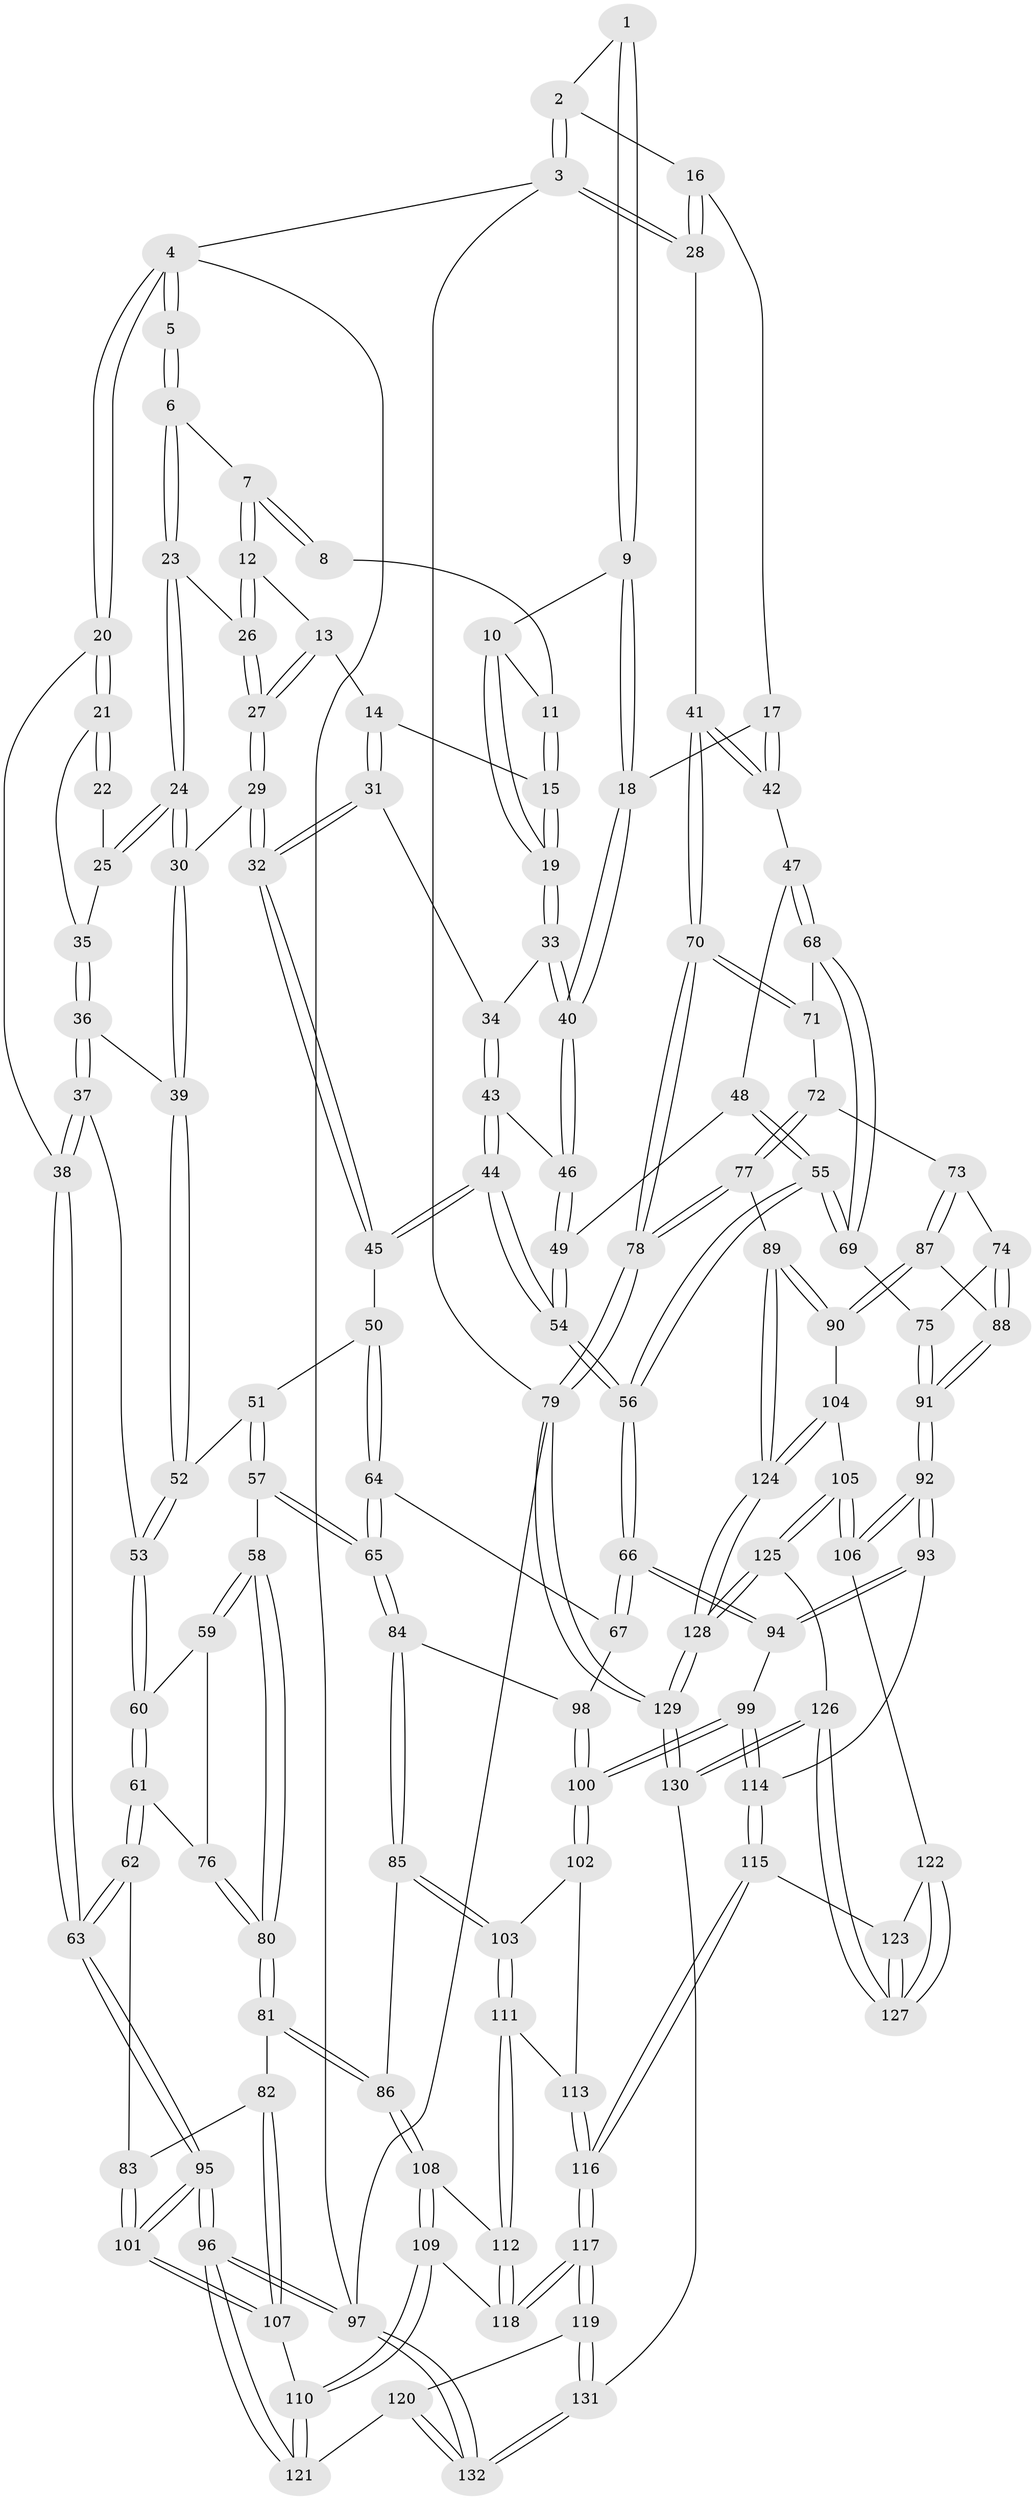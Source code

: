 // coarse degree distribution, {3: 0.09782608695652174, 5: 0.358695652173913, 6: 0.07608695652173914, 4: 0.44565217391304346, 2: 0.021739130434782608}
// Generated by graph-tools (version 1.1) at 2025/52/02/27/25 19:52:38]
// undirected, 132 vertices, 327 edges
graph export_dot {
graph [start="1"]
  node [color=gray90,style=filled];
  1 [pos="+0.7670329452721395+0"];
  2 [pos="+0.9419252768223773+0"];
  3 [pos="+1+0"];
  4 [pos="+0+0"];
  5 [pos="+0.2311346613769862+0"];
  6 [pos="+0.3879992830172275+0"];
  7 [pos="+0.4466438356392805+0"];
  8 [pos="+0.752773681236697+0"];
  9 [pos="+0.793896892962979+0.11133399862470432"];
  10 [pos="+0.7260590010250428+0.003111890750836785"];
  11 [pos="+0.719827088936818+0"];
  12 [pos="+0.4705896444346448+0"];
  13 [pos="+0.4924342044673653+0"];
  14 [pos="+0.537425427693483+0.04124312972938414"];
  15 [pos="+0.656486522415686+0.07981206571243744"];
  16 [pos="+0.9005661234236536+0.055285932730769156"];
  17 [pos="+0.887518408445996+0.11210658864037412"];
  18 [pos="+0.800327945471463+0.14583542917509199"];
  19 [pos="+0.7026851107781522+0.11885139000435563"];
  20 [pos="+0+0.1333142764416331"];
  21 [pos="+0.09737343007495113+0.10766785350919751"];
  22 [pos="+0.21388543778635696+0"];
  23 [pos="+0.31437287769838473+0.10060247614087425"];
  24 [pos="+0.2596968526432106+0.1392406101996531"];
  25 [pos="+0.23493415784142171+0.10923136021122096"];
  26 [pos="+0.3545029644765376+0.11328407787934168"];
  27 [pos="+0.39847243754350414+0.15474971781829155"];
  28 [pos="+1+0.03350810051638559"];
  29 [pos="+0.4004074187004402+0.18947986079727383"];
  30 [pos="+0.2627940761832318+0.1834596202195135"];
  31 [pos="+0.5379445614898606+0.08611665225613209"];
  32 [pos="+0.47029583120989904+0.2762512540307419"];
  33 [pos="+0.7097568320444453+0.12821963803159642"];
  34 [pos="+0.6221418583908073+0.18372872368324739"];
  35 [pos="+0.10660379466058455+0.11603956159902154"];
  36 [pos="+0.12588438676054017+0.16727309008692773"];
  37 [pos="+0.06708185826937832+0.29887303119641184"];
  38 [pos="+0+0.2828995556365176"];
  39 [pos="+0.2381769526790397+0.22769994790510892"];
  40 [pos="+0.785281114698729+0.15927882464704368"];
  41 [pos="+1+0.20358141535897448"];
  42 [pos="+1+0.1956420061319792"];
  43 [pos="+0.5999512485767845+0.2438778340071174"];
  44 [pos="+0.5341659353649467+0.3237919836852602"];
  45 [pos="+0.47168072634456637+0.28167109484165703"];
  46 [pos="+0.7823752496625971+0.21915999847859832"];
  47 [pos="+0.8505069917861898+0.33644525037908973"];
  48 [pos="+0.8049203482305577+0.28037928513172794"];
  49 [pos="+0.7897059384489944+0.2607320318767031"];
  50 [pos="+0.37688117875616417+0.321115946178489"];
  51 [pos="+0.27401408428825597+0.30105420772010244"];
  52 [pos="+0.23680153663402334+0.25613269326802807"];
  53 [pos="+0.10223989164920545+0.31513109184651583"];
  54 [pos="+0.5641528789273482+0.37557266951594837"];
  55 [pos="+0.6292666234820002+0.4476232654078807"];
  56 [pos="+0.5752141215849326+0.4339216715802336"];
  57 [pos="+0.22313221274624653+0.4386217427522871"];
  58 [pos="+0.2035914085490799+0.43598775248575355"];
  59 [pos="+0.18937138400981457+0.42617953252550145"];
  60 [pos="+0.12936835942447808+0.37823537547810115"];
  61 [pos="+0.05239393422882297+0.4677335342764452"];
  62 [pos="+0.009984801690604214+0.4819377865267754"];
  63 [pos="+0+0.43063979981162576"];
  64 [pos="+0.34667184682422997+0.4326046309930848"];
  65 [pos="+0.29231089342924726+0.5051701957071888"];
  66 [pos="+0.5720826720814504+0.4389841563491224"];
  67 [pos="+0.5560380446784662+0.45019045766051774"];
  68 [pos="+0.8549846396146771+0.368912542642722"];
  69 [pos="+0.6670590721207978+0.45799687988249427"];
  70 [pos="+1+0.3860711584424696"];
  71 [pos="+0.8565497502252652+0.3709072920442932"];
  72 [pos="+0.8629977749767778+0.39679171731004603"];
  73 [pos="+0.844945206268138+0.49745956257659046"];
  74 [pos="+0.7648379029165533+0.5110941255115758"];
  75 [pos="+0.6957730749080488+0.49098530145922586"];
  76 [pos="+0.07301279419530803+0.47342382346195505"];
  77 [pos="+1+0.6257085229921091"];
  78 [pos="+1+0.626088346157033"];
  79 [pos="+1+1"];
  80 [pos="+0.13630954669203205+0.49961848691939403"];
  81 [pos="+0.12798567901075236+0.5856242697459242"];
  82 [pos="+0.12004940777736924+0.5904949697432447"];
  83 [pos="+0.0861129176141145+0.5778236160376555"];
  84 [pos="+0.2976886625926771+0.5260037434582788"];
  85 [pos="+0.2952644425957533+0.547703297679513"];
  86 [pos="+0.25113816508652687+0.5809766831415071"];
  87 [pos="+0.8731886629882286+0.5771949852042652"];
  88 [pos="+0.7947077666700292+0.5956104939871948"];
  89 [pos="+1+0.6282990075401763"];
  90 [pos="+0.931599944062084+0.613625639061442"];
  91 [pos="+0.7320218930414985+0.6341096123529512"];
  92 [pos="+0.6910484986080005+0.720502348432062"];
  93 [pos="+0.6673173052465872+0.7060379785811943"];
  94 [pos="+0.6087393065371275+0.6138962593790392"];
  95 [pos="+0+0.7109271503436315"];
  96 [pos="+0+0.7263002263396523"];
  97 [pos="+0+1"];
  98 [pos="+0.5202894796387799+0.4845319782385965"];
  99 [pos="+0.4565733270318795+0.6426543921109307"];
  100 [pos="+0.4523573024207826+0.6355059554945867"];
  101 [pos="+0+0.6821933473951849"];
  102 [pos="+0.3922980489095758+0.6194122937474631"];
  103 [pos="+0.32998318571396784+0.5847520888611182"];
  104 [pos="+0.7895430139296084+0.7489650665967007"];
  105 [pos="+0.7122275317000547+0.7370296563770166"];
  106 [pos="+0.6933897184704092+0.7257186544489616"];
  107 [pos="+0.10965893562309088+0.6854960944870739"];
  108 [pos="+0.23976060882794484+0.6300532224383594"];
  109 [pos="+0.17403650561219564+0.7334959214666097"];
  110 [pos="+0.15007119240631847+0.7436266217154942"];
  111 [pos="+0.31339127976790054+0.7032045855566031"];
  112 [pos="+0.2994026658750753+0.7368700437461517"];
  113 [pos="+0.3649700203486697+0.6847857588419753"];
  114 [pos="+0.47446630262278056+0.7102781606223992"];
  115 [pos="+0.4208236930631227+0.837617657426183"];
  116 [pos="+0.39413376143326495+0.8560450802572862"];
  117 [pos="+0.388280180574255+0.8608835821920814"];
  118 [pos="+0.29866052849415897+0.7484560420857427"];
  119 [pos="+0.36903757070520327+0.9039204658635199"];
  120 [pos="+0.14783785687529227+0.8866491220852968"];
  121 [pos="+0.12574063812127748+0.8278044787710267"];
  122 [pos="+0.68656259769174+0.7340989008439961"];
  123 [pos="+0.5256669606486315+0.8447123804994776"];
  124 [pos="+0.8735866141208148+0.8177845407053976"];
  125 [pos="+0.7331257532778348+0.857864062571747"];
  126 [pos="+0.6428216379272677+0.9863774967830733"];
  127 [pos="+0.6223714215405253+0.930371604799323"];
  128 [pos="+0.9112680411123609+1"];
  129 [pos="+1+1"];
  130 [pos="+0.6577243681461421+1"];
  131 [pos="+0.42600286418857697+1"];
  132 [pos="+0+1"];
  1 -- 2;
  1 -- 9;
  1 -- 9;
  2 -- 3;
  2 -- 3;
  2 -- 16;
  3 -- 4;
  3 -- 28;
  3 -- 28;
  3 -- 79;
  4 -- 5;
  4 -- 5;
  4 -- 20;
  4 -- 20;
  4 -- 97;
  5 -- 6;
  5 -- 6;
  6 -- 7;
  6 -- 23;
  6 -- 23;
  7 -- 8;
  7 -- 8;
  7 -- 12;
  7 -- 12;
  8 -- 11;
  9 -- 10;
  9 -- 18;
  9 -- 18;
  10 -- 11;
  10 -- 19;
  10 -- 19;
  11 -- 15;
  11 -- 15;
  12 -- 13;
  12 -- 26;
  12 -- 26;
  13 -- 14;
  13 -- 27;
  13 -- 27;
  14 -- 15;
  14 -- 31;
  14 -- 31;
  15 -- 19;
  15 -- 19;
  16 -- 17;
  16 -- 28;
  16 -- 28;
  17 -- 18;
  17 -- 42;
  17 -- 42;
  18 -- 40;
  18 -- 40;
  19 -- 33;
  19 -- 33;
  20 -- 21;
  20 -- 21;
  20 -- 38;
  21 -- 22;
  21 -- 22;
  21 -- 35;
  22 -- 25;
  23 -- 24;
  23 -- 24;
  23 -- 26;
  24 -- 25;
  24 -- 25;
  24 -- 30;
  24 -- 30;
  25 -- 35;
  26 -- 27;
  26 -- 27;
  27 -- 29;
  27 -- 29;
  28 -- 41;
  29 -- 30;
  29 -- 32;
  29 -- 32;
  30 -- 39;
  30 -- 39;
  31 -- 32;
  31 -- 32;
  31 -- 34;
  32 -- 45;
  32 -- 45;
  33 -- 34;
  33 -- 40;
  33 -- 40;
  34 -- 43;
  34 -- 43;
  35 -- 36;
  35 -- 36;
  36 -- 37;
  36 -- 37;
  36 -- 39;
  37 -- 38;
  37 -- 38;
  37 -- 53;
  38 -- 63;
  38 -- 63;
  39 -- 52;
  39 -- 52;
  40 -- 46;
  40 -- 46;
  41 -- 42;
  41 -- 42;
  41 -- 70;
  41 -- 70;
  42 -- 47;
  43 -- 44;
  43 -- 44;
  43 -- 46;
  44 -- 45;
  44 -- 45;
  44 -- 54;
  44 -- 54;
  45 -- 50;
  46 -- 49;
  46 -- 49;
  47 -- 48;
  47 -- 68;
  47 -- 68;
  48 -- 49;
  48 -- 55;
  48 -- 55;
  49 -- 54;
  49 -- 54;
  50 -- 51;
  50 -- 64;
  50 -- 64;
  51 -- 52;
  51 -- 57;
  51 -- 57;
  52 -- 53;
  52 -- 53;
  53 -- 60;
  53 -- 60;
  54 -- 56;
  54 -- 56;
  55 -- 56;
  55 -- 56;
  55 -- 69;
  55 -- 69;
  56 -- 66;
  56 -- 66;
  57 -- 58;
  57 -- 65;
  57 -- 65;
  58 -- 59;
  58 -- 59;
  58 -- 80;
  58 -- 80;
  59 -- 60;
  59 -- 76;
  60 -- 61;
  60 -- 61;
  61 -- 62;
  61 -- 62;
  61 -- 76;
  62 -- 63;
  62 -- 63;
  62 -- 83;
  63 -- 95;
  63 -- 95;
  64 -- 65;
  64 -- 65;
  64 -- 67;
  65 -- 84;
  65 -- 84;
  66 -- 67;
  66 -- 67;
  66 -- 94;
  66 -- 94;
  67 -- 98;
  68 -- 69;
  68 -- 69;
  68 -- 71;
  69 -- 75;
  70 -- 71;
  70 -- 71;
  70 -- 78;
  70 -- 78;
  71 -- 72;
  72 -- 73;
  72 -- 77;
  72 -- 77;
  73 -- 74;
  73 -- 87;
  73 -- 87;
  74 -- 75;
  74 -- 88;
  74 -- 88;
  75 -- 91;
  75 -- 91;
  76 -- 80;
  76 -- 80;
  77 -- 78;
  77 -- 78;
  77 -- 89;
  78 -- 79;
  78 -- 79;
  79 -- 129;
  79 -- 129;
  79 -- 97;
  80 -- 81;
  80 -- 81;
  81 -- 82;
  81 -- 86;
  81 -- 86;
  82 -- 83;
  82 -- 107;
  82 -- 107;
  83 -- 101;
  83 -- 101;
  84 -- 85;
  84 -- 85;
  84 -- 98;
  85 -- 86;
  85 -- 103;
  85 -- 103;
  86 -- 108;
  86 -- 108;
  87 -- 88;
  87 -- 90;
  87 -- 90;
  88 -- 91;
  88 -- 91;
  89 -- 90;
  89 -- 90;
  89 -- 124;
  89 -- 124;
  90 -- 104;
  91 -- 92;
  91 -- 92;
  92 -- 93;
  92 -- 93;
  92 -- 106;
  92 -- 106;
  93 -- 94;
  93 -- 94;
  93 -- 114;
  94 -- 99;
  95 -- 96;
  95 -- 96;
  95 -- 101;
  95 -- 101;
  96 -- 97;
  96 -- 97;
  96 -- 121;
  96 -- 121;
  97 -- 132;
  97 -- 132;
  98 -- 100;
  98 -- 100;
  99 -- 100;
  99 -- 100;
  99 -- 114;
  99 -- 114;
  100 -- 102;
  100 -- 102;
  101 -- 107;
  101 -- 107;
  102 -- 103;
  102 -- 113;
  103 -- 111;
  103 -- 111;
  104 -- 105;
  104 -- 124;
  104 -- 124;
  105 -- 106;
  105 -- 106;
  105 -- 125;
  105 -- 125;
  106 -- 122;
  107 -- 110;
  108 -- 109;
  108 -- 109;
  108 -- 112;
  109 -- 110;
  109 -- 110;
  109 -- 118;
  110 -- 121;
  110 -- 121;
  111 -- 112;
  111 -- 112;
  111 -- 113;
  112 -- 118;
  112 -- 118;
  113 -- 116;
  113 -- 116;
  114 -- 115;
  114 -- 115;
  115 -- 116;
  115 -- 116;
  115 -- 123;
  116 -- 117;
  116 -- 117;
  117 -- 118;
  117 -- 118;
  117 -- 119;
  117 -- 119;
  119 -- 120;
  119 -- 131;
  119 -- 131;
  120 -- 121;
  120 -- 132;
  120 -- 132;
  122 -- 123;
  122 -- 127;
  122 -- 127;
  123 -- 127;
  123 -- 127;
  124 -- 128;
  124 -- 128;
  125 -- 126;
  125 -- 128;
  125 -- 128;
  126 -- 127;
  126 -- 127;
  126 -- 130;
  126 -- 130;
  128 -- 129;
  128 -- 129;
  129 -- 130;
  129 -- 130;
  130 -- 131;
  131 -- 132;
  131 -- 132;
}

